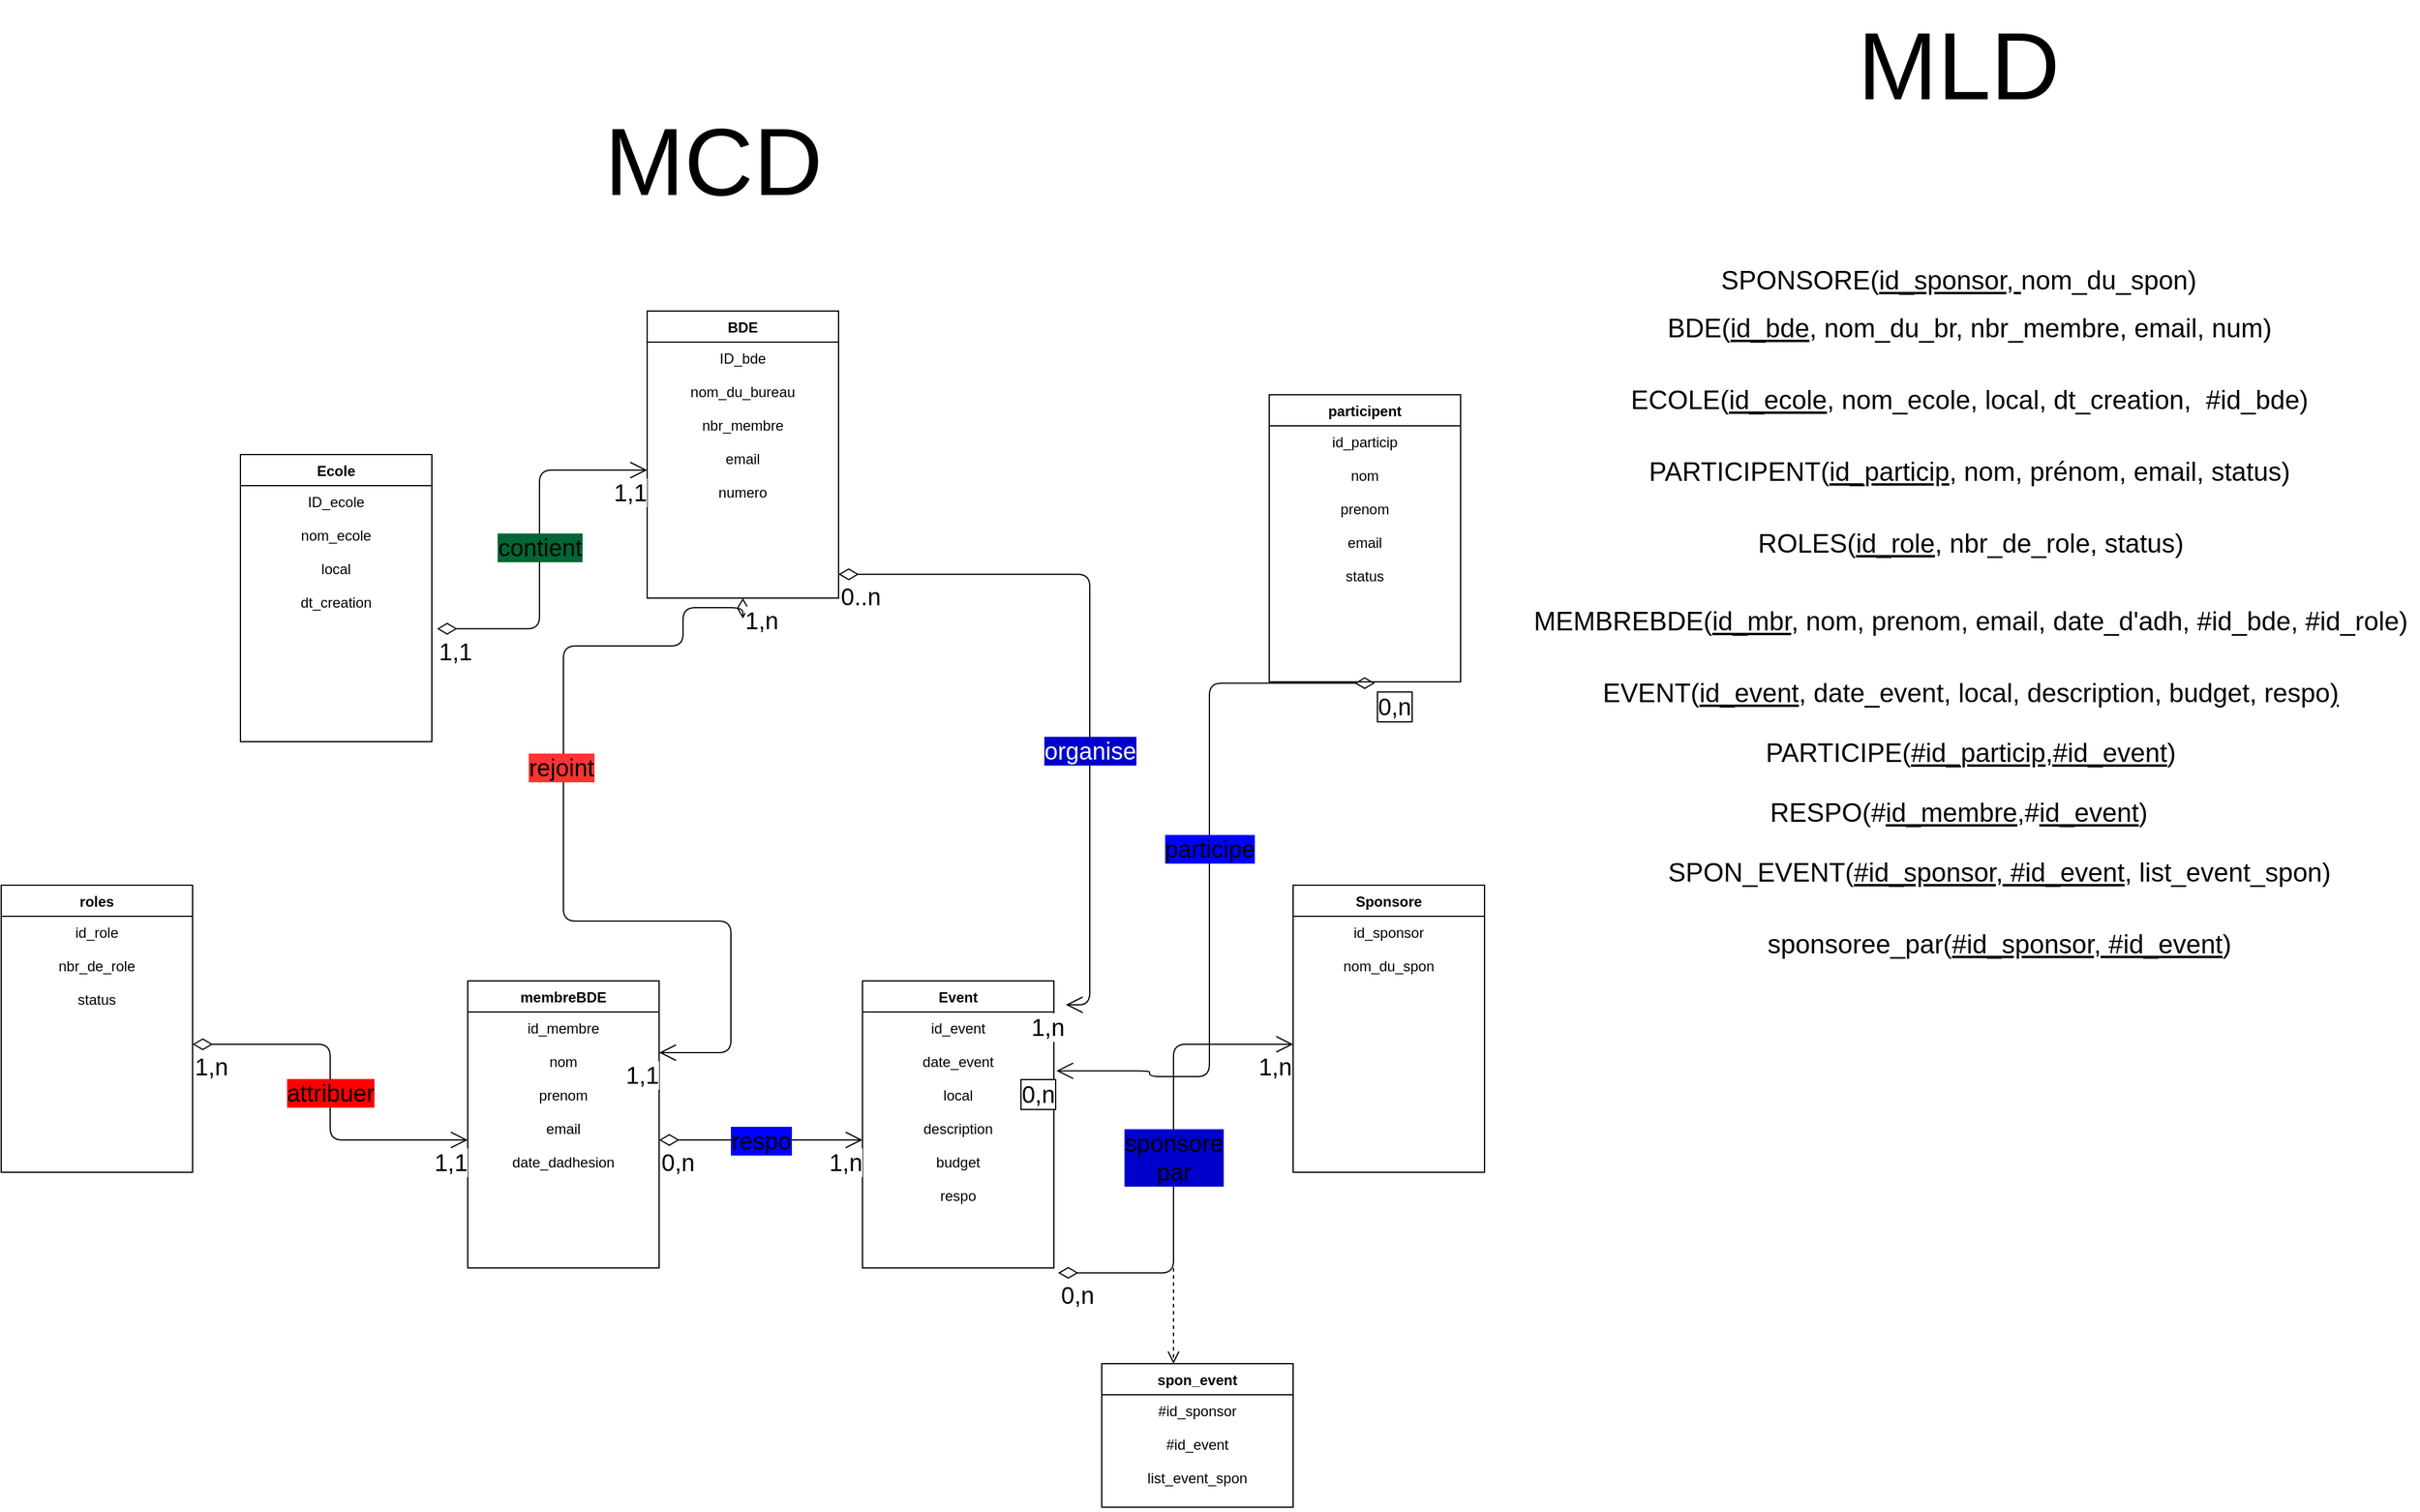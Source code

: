 <mxfile>
    <diagram id="H0yQGbf4NaJOVAjafRQB" name="Page-1">
        <mxGraphModel dx="1840" dy="1738" grid="1" gridSize="10" guides="1" tooltips="1" connect="1" arrows="1" fold="1" page="0" pageScale="1" pageWidth="850" pageHeight="1100" math="0" shadow="0">
            <root>
                <mxCell id="0"/>
                <mxCell id="1" parent="0"/>
                <mxCell id="19" value="BDE" style="swimlane;fontStyle=1;align=center;verticalAlign=top;childLayout=stackLayout;horizontal=1;startSize=26;horizontalStack=0;resizeParent=1;resizeParentMax=0;resizeLast=0;collapsible=1;marginBottom=0;" parent="1" vertex="1">
                    <mxGeometry x="460" y="-320" width="160" height="240" as="geometry">
                        <mxRectangle x="400" y="-120" width="70" height="30" as="alternateBounds"/>
                    </mxGeometry>
                </mxCell>
                <mxCell id="29" value="ID_bde&#10;&#10;nom_du_bureau&#10;&#10;nbr_membre&#10;&#10;email&#10;&#10;numero&#10;" style="text;strokeColor=none;fillColor=none;align=center;verticalAlign=top;spacingLeft=4;spacingRight=4;overflow=hidden;rotatable=0;points=[[0,0.5],[1,0.5]];portConstraint=eastwest;fontFamily=Helvetica;" parent="19" vertex="1">
                    <mxGeometry y="26" width="160" height="214" as="geometry"/>
                </mxCell>
                <mxCell id="27" value="Ecole" style="swimlane;fontStyle=1;align=center;verticalAlign=top;childLayout=stackLayout;horizontal=1;startSize=26;horizontalStack=0;resizeParent=1;resizeParentMax=0;resizeLast=0;collapsible=1;marginBottom=0;" parent="1" vertex="1">
                    <mxGeometry x="120" y="-200" width="160" height="240" as="geometry"/>
                </mxCell>
                <mxCell id="28" value="ID_ecole&#10;&#10;nom_ecole&#10;&#10;local&#10;&#10;dt_creation&#10;" style="text;strokeColor=none;fillColor=none;align=center;verticalAlign=top;spacingLeft=4;spacingRight=4;overflow=hidden;rotatable=0;points=[[0,0.5],[1,0.5]];portConstraint=eastwest;" parent="27" vertex="1">
                    <mxGeometry y="26" width="160" height="214" as="geometry"/>
                </mxCell>
                <mxCell id="33" value="membreBDE" style="swimlane;fontStyle=1;align=center;verticalAlign=top;childLayout=stackLayout;horizontal=1;startSize=26;horizontalStack=0;resizeParent=1;resizeParentMax=0;resizeLast=0;collapsible=1;marginBottom=0;" parent="1" vertex="1">
                    <mxGeometry x="310" y="240" width="160" height="240" as="geometry"/>
                </mxCell>
                <mxCell id="34" value="id_membre&#10;&#10;nom&#10;&#10;prenom&#10;&#10;email&#10;&#10;date_dadhesion&#10;&#10;" style="text;strokeColor=none;fillColor=none;align=center;verticalAlign=top;spacingLeft=4;spacingRight=4;overflow=hidden;rotatable=0;points=[[0,0.5],[1,0.5]];portConstraint=eastwest;" parent="33" vertex="1">
                    <mxGeometry y="26" width="160" height="214" as="geometry"/>
                </mxCell>
                <mxCell id="36" value="roles" style="swimlane;fontStyle=1;align=center;verticalAlign=top;childLayout=stackLayout;horizontal=1;startSize=26;horizontalStack=0;resizeParent=1;resizeParentMax=0;resizeLast=0;collapsible=1;marginBottom=0;" parent="1" vertex="1">
                    <mxGeometry x="-80" y="160" width="160" height="240" as="geometry"/>
                </mxCell>
                <mxCell id="37" value="id_role&#10;&#10;nbr_de_role&#10;&#10;status" style="text;strokeColor=none;fillColor=none;align=center;verticalAlign=top;spacingLeft=4;spacingRight=4;overflow=hidden;rotatable=0;points=[[0,0.5],[1,0.5]];portConstraint=eastwest;" parent="36" vertex="1">
                    <mxGeometry y="26" width="160" height="214" as="geometry"/>
                </mxCell>
                <mxCell id="39" value="Event" style="swimlane;fontStyle=1;align=center;verticalAlign=top;childLayout=stackLayout;horizontal=1;startSize=26;horizontalStack=0;resizeParent=1;resizeParentMax=0;resizeLast=0;collapsible=1;marginBottom=0;" parent="1" vertex="1">
                    <mxGeometry x="640" y="240" width="160" height="240" as="geometry"/>
                </mxCell>
                <mxCell id="40" value="id_event&#10;&#10;date_event&#10;&#10;local&#10;&#10;description&#10;&#10;budget&#10;&#10;respo&#10;&#10;&#10;" style="text;strokeColor=none;fillColor=none;align=center;verticalAlign=top;spacingLeft=4;spacingRight=4;overflow=hidden;rotatable=0;points=[[0,0.5],[1,0.5]];portConstraint=eastwest;" parent="39" vertex="1">
                    <mxGeometry y="26" width="160" height="214" as="geometry"/>
                </mxCell>
                <mxCell id="42" value="Sponsore" style="swimlane;fontStyle=1;align=center;verticalAlign=top;childLayout=stackLayout;horizontal=1;startSize=26;horizontalStack=0;resizeParent=1;resizeParentMax=0;resizeLast=0;collapsible=1;marginBottom=0;" parent="1" vertex="1">
                    <mxGeometry x="1000" y="160" width="160" height="240" as="geometry"/>
                </mxCell>
                <mxCell id="43" value="id_sponsor&#10;&#10;nom_du_spon&#10;&#10;&#10;" style="text;strokeColor=none;fillColor=none;align=center;verticalAlign=top;spacingLeft=4;spacingRight=4;overflow=hidden;rotatable=0;points=[[0,0.5],[1,0.5]];portConstraint=eastwest;" parent="42" vertex="1">
                    <mxGeometry y="26" width="160" height="214" as="geometry"/>
                </mxCell>
                <mxCell id="68" value="attribuer" style="endArrow=open;html=1;endSize=12;startArrow=diamondThin;startSize=14;startFill=0;edgeStyle=orthogonalEdgeStyle;fontFamily=Helvetica;fontSize=20;exitX=1;exitY=0.5;exitDx=0;exitDy=0;entryX=0;entryY=0.5;entryDx=0;entryDy=0;labelBackgroundColor=#FF0000;" parent="1" source="37" target="34" edge="1">
                    <mxGeometry relative="1" as="geometry">
                        <mxPoint x="550" y="330" as="sourcePoint"/>
                        <mxPoint x="710" y="330" as="targetPoint"/>
                    </mxGeometry>
                </mxCell>
                <mxCell id="69" value="1,n" style="edgeLabel;resizable=0;html=1;align=left;verticalAlign=top;fontFamily=Helvetica;fontSize=20;" parent="68" connectable="0" vertex="1">
                    <mxGeometry x="-1" relative="1" as="geometry"/>
                </mxCell>
                <mxCell id="70" value="1,1" style="edgeLabel;resizable=0;html=1;align=right;verticalAlign=top;fontFamily=Helvetica;fontSize=20;" parent="68" connectable="0" vertex="1">
                    <mxGeometry x="1" relative="1" as="geometry"/>
                </mxCell>
                <mxCell id="72" value="respo" style="endArrow=open;html=1;endSize=12;startArrow=diamondThin;startSize=14;startFill=0;edgeStyle=orthogonalEdgeStyle;fontFamily=Helvetica;fontSize=20;exitX=1;exitY=0.5;exitDx=0;exitDy=0;entryX=0;entryY=0.5;entryDx=0;entryDy=0;labelBackgroundColor=#0000FF;" parent="1" source="34" target="40" edge="1">
                    <mxGeometry relative="1" as="geometry">
                        <mxPoint x="550" y="330" as="sourcePoint"/>
                        <mxPoint x="710" y="330" as="targetPoint"/>
                    </mxGeometry>
                </mxCell>
                <mxCell id="73" value="0,n" style="edgeLabel;resizable=0;html=1;align=left;verticalAlign=top;fontFamily=Helvetica;fontSize=20;" parent="72" connectable="0" vertex="1">
                    <mxGeometry x="-1" relative="1" as="geometry"/>
                </mxCell>
                <mxCell id="74" value="1,n" style="edgeLabel;resizable=0;html=1;align=right;verticalAlign=top;fontFamily=Helvetica;fontSize=20;" parent="72" connectable="0" vertex="1">
                    <mxGeometry x="1" relative="1" as="geometry"/>
                </mxCell>
                <mxCell id="75" value="sponsore&lt;br&gt;par" style="endArrow=open;html=1;endSize=12;startArrow=diamondThin;startSize=14;startFill=0;edgeStyle=orthogonalEdgeStyle;fontFamily=Helvetica;fontSize=20;entryX=0;entryY=0.5;entryDx=0;entryDy=0;exitX=1.022;exitY=1.019;exitDx=0;exitDy=0;exitPerimeter=0;labelBackgroundColor=#0000CC;" parent="1" source="40" target="43" edge="1">
                    <mxGeometry relative="1" as="geometry">
                        <mxPoint x="550" y="330" as="sourcePoint"/>
                        <mxPoint x="710" y="330" as="targetPoint"/>
                    </mxGeometry>
                </mxCell>
                <mxCell id="76" value="0,n" style="edgeLabel;resizable=0;html=1;align=left;verticalAlign=top;fontFamily=Helvetica;fontSize=20;" parent="75" connectable="0" vertex="1">
                    <mxGeometry x="-1" relative="1" as="geometry"/>
                </mxCell>
                <mxCell id="77" value="1,n" style="edgeLabel;resizable=0;html=1;align=right;verticalAlign=top;fontFamily=Helvetica;fontSize=20;" parent="75" connectable="0" vertex="1">
                    <mxGeometry x="1" relative="1" as="geometry"/>
                </mxCell>
                <mxCell id="78" value="" style="endArrow=open;html=1;endSize=12;startArrow=diamondThin;startSize=14;startFill=0;edgeStyle=orthogonalEdgeStyle;fontFamily=Helvetica;fontSize=20;align=center;verticalAlign=top;" parent="1" target="34" edge="1">
                    <mxGeometry relative="1" as="geometry">
                        <mxPoint x="540" y="-80" as="sourcePoint"/>
                        <mxPoint x="520" y="190" as="targetPoint"/>
                        <Array as="points">
                            <mxPoint x="540" y="-72"/>
                            <mxPoint x="490" y="-72"/>
                            <mxPoint x="490" y="-40"/>
                            <mxPoint x="390" y="-40"/>
                            <mxPoint x="390" y="190"/>
                            <mxPoint x="530" y="190"/>
                            <mxPoint x="530" y="300"/>
                        </Array>
                    </mxGeometry>
                </mxCell>
                <mxCell id="79" value="1,n" style="edgeLabel;resizable=0;html=1;align=left;verticalAlign=top;fontFamily=Helvetica;fontSize=20;" parent="78" connectable="0" vertex="1">
                    <mxGeometry x="-1" relative="1" as="geometry"/>
                </mxCell>
                <mxCell id="80" value="1,1" style="edgeLabel;resizable=0;html=1;align=right;verticalAlign=top;fontFamily=Helvetica;fontSize=20;" parent="78" connectable="0" vertex="1">
                    <mxGeometry x="1" relative="1" as="geometry"/>
                </mxCell>
                <mxCell id="87" value="rejoint" style="edgeLabel;html=1;align=center;verticalAlign=middle;resizable=0;points=[];fontSize=20;fontFamily=Helvetica;labelBackgroundColor=#FF3333;" parent="78" vertex="1" connectable="0">
                    <mxGeometry x="-0.295" y="-2" relative="1" as="geometry">
                        <mxPoint y="33" as="offset"/>
                    </mxGeometry>
                </mxCell>
                <mxCell id="81" value="&lt;span style=&quot;&quot;&gt;&lt;font color=&quot;#ffffff&quot;&gt;organise&lt;/font&gt;&lt;/span&gt;" style="endArrow=open;html=1;endSize=12;startArrow=diamondThin;startSize=14;startFill=0;edgeStyle=orthogonalEdgeStyle;fontFamily=Helvetica;fontSize=20;exitX=1;exitY=0.907;exitDx=0;exitDy=0;exitPerimeter=0;labelBackgroundColor=#0000CC;" parent="1" source="29" edge="1">
                    <mxGeometry x="0.206" relative="1" as="geometry">
                        <mxPoint x="550" y="70" as="sourcePoint"/>
                        <mxPoint x="810" y="260" as="targetPoint"/>
                        <Array as="points">
                            <mxPoint x="830" y="-100"/>
                            <mxPoint x="830" y="260"/>
                        </Array>
                        <mxPoint y="1" as="offset"/>
                    </mxGeometry>
                </mxCell>
                <mxCell id="82" value="0..n" style="edgeLabel;resizable=0;html=1;align=left;verticalAlign=top;fontFamily=Helvetica;fontSize=20;" parent="81" connectable="0" vertex="1">
                    <mxGeometry x="-1" relative="1" as="geometry"/>
                </mxCell>
                <mxCell id="83" value="1,n" style="edgeLabel;resizable=0;html=1;align=right;verticalAlign=top;fontFamily=Helvetica;fontSize=20;" parent="81" connectable="0" vertex="1">
                    <mxGeometry x="1" relative="1" as="geometry"/>
                </mxCell>
                <mxCell id="84" value="contient" style="endArrow=open;html=1;endSize=12;startArrow=diamondThin;startSize=14;startFill=0;edgeStyle=orthogonalEdgeStyle;fontFamily=Helvetica;fontSize=20;exitX=1.027;exitY=0.559;exitDx=0;exitDy=0;exitPerimeter=0;entryX=0;entryY=0.5;entryDx=0;entryDy=0;labelBackgroundColor=#006633;" parent="1" source="28" target="29" edge="1">
                    <mxGeometry relative="1" as="geometry">
                        <mxPoint x="550" y="-140" as="sourcePoint"/>
                        <mxPoint x="710" y="-140" as="targetPoint"/>
                    </mxGeometry>
                </mxCell>
                <mxCell id="85" value="1,1" style="edgeLabel;resizable=0;html=1;align=left;verticalAlign=top;fontFamily=Helvetica;fontSize=20;" parent="84" connectable="0" vertex="1">
                    <mxGeometry x="-1" relative="1" as="geometry"/>
                </mxCell>
                <mxCell id="86" value="1,1" style="edgeLabel;resizable=0;html=1;align=right;verticalAlign=top;fontFamily=Helvetica;fontSize=20;" parent="84" connectable="0" vertex="1">
                    <mxGeometry x="1" relative="1" as="geometry"/>
                </mxCell>
                <mxCell id="88" value="" style="html=1;verticalAlign=bottom;endArrow=open;dashed=1;endSize=8;fontFamily=Helvetica;fontSize=20;" parent="1" edge="1">
                    <mxGeometry relative="1" as="geometry">
                        <mxPoint x="900" y="480" as="sourcePoint"/>
                        <mxPoint x="900" y="560" as="targetPoint"/>
                    </mxGeometry>
                </mxCell>
                <mxCell id="92" value="participent" style="swimlane;fontStyle=1;align=center;verticalAlign=top;childLayout=stackLayout;horizontal=1;startSize=26;horizontalStack=0;resizeParent=1;resizeParentMax=0;resizeLast=0;collapsible=1;marginBottom=0;" parent="1" vertex="1">
                    <mxGeometry x="980" y="-250" width="160" height="240" as="geometry"/>
                </mxCell>
                <mxCell id="93" value="id_particip&#10;&#10;nom&#10;&#10;prenom&#10;&#10;email&#10;&#10;status&#10;&#10;" style="text;strokeColor=none;fillColor=none;align=center;verticalAlign=top;spacingLeft=4;spacingRight=4;overflow=hidden;rotatable=0;points=[[0,0.5],[1,0.5]];portConstraint=eastwest;" parent="92" vertex="1">
                    <mxGeometry y="26" width="160" height="214" as="geometry"/>
                </mxCell>
                <mxCell id="94" value="participe" style="endArrow=open;html=1;endSize=12;startArrow=diamondThin;startSize=14;startFill=0;edgeStyle=orthogonalEdgeStyle;fontFamily=Helvetica;fontSize=20;exitX=0.552;exitY=1.005;exitDx=0;exitDy=0;exitPerimeter=0;verticalAlign=top;entryX=1.013;entryY=0.23;entryDx=0;entryDy=0;entryPerimeter=0;labelBackgroundColor=#0000FF;" parent="1" source="93" target="40" edge="1">
                    <mxGeometry x="-0.142" relative="1" as="geometry">
                        <mxPoint x="530" y="140" as="sourcePoint"/>
                        <mxPoint x="880" y="260" as="targetPoint"/>
                        <Array as="points">
                            <mxPoint x="930" y="-9"/>
                            <mxPoint x="930" y="320"/>
                            <mxPoint x="880" y="320"/>
                            <mxPoint x="880" y="315"/>
                        </Array>
                        <mxPoint y="1" as="offset"/>
                    </mxGeometry>
                </mxCell>
                <mxCell id="95" value="0,n" style="edgeLabel;resizable=0;html=1;align=left;verticalAlign=top;fontFamily=Helvetica;fontSize=20;labelBorderColor=default;" parent="94" connectable="0" vertex="1">
                    <mxGeometry x="-1" relative="1" as="geometry"/>
                </mxCell>
                <mxCell id="96" value="0,n" style="edgeLabel;resizable=0;html=1;align=right;verticalAlign=top;fontFamily=Helvetica;fontSize=20;imageAlign=left;labelBorderColor=default;" parent="94" connectable="0" vertex="1">
                    <mxGeometry x="1" relative="1" as="geometry"/>
                </mxCell>
                <mxCell id="104" value="spon_event" style="swimlane;fontStyle=1;align=center;verticalAlign=top;childLayout=stackLayout;horizontal=1;startSize=26;horizontalStack=0;resizeParent=1;resizeParentMax=0;resizeLast=0;collapsible=1;marginBottom=0;" parent="1" vertex="1">
                    <mxGeometry x="840" y="560" width="160" height="120" as="geometry"/>
                </mxCell>
                <mxCell id="105" value="#id_sponsor&#10;&#10;#id_event&#10;&#10;list_event_spon" style="text;strokeColor=none;fillColor=none;align=center;verticalAlign=top;spacingLeft=4;spacingRight=4;overflow=hidden;rotatable=0;points=[[0,0.5],[1,0.5]];portConstraint=eastwest;" parent="104" vertex="1">
                    <mxGeometry y="26" width="160" height="94" as="geometry"/>
                </mxCell>
                <mxCell id="159" value="PARTICIPENT(&lt;u style=&quot;font-size: 22px;&quot;&gt;id_particip&lt;/u&gt;, nom, prénom, email, status)" style="text;html=1;align=center;verticalAlign=middle;resizable=0;points=[];autosize=1;strokeColor=none;fillColor=none;fontSize=22;fontFamily=Helvetica;" parent="1" vertex="1">
                    <mxGeometry x="1285" y="-205" width="560" height="40" as="geometry"/>
                </mxCell>
                <mxCell id="160" value="BDE(&lt;u style=&quot;font-size: 22px;&quot;&gt;id_bde&lt;/u&gt;, nom_du_br, nbr_membre, email, num)" style="text;html=1;align=center;verticalAlign=middle;resizable=0;points=[];autosize=1;strokeColor=none;fillColor=none;fontSize=22;fontFamily=Helvetica;" parent="1" vertex="1">
                    <mxGeometry x="1300" y="-325" width="530" height="40" as="geometry"/>
                </mxCell>
                <mxCell id="161" value="ROLES(&lt;u style=&quot;font-size: 22px;&quot;&gt;id_role&lt;/u&gt;, nbr_de_role, status)" style="text;html=1;align=center;verticalAlign=middle;resizable=0;points=[];autosize=1;strokeColor=none;fillColor=none;fontSize=22;fontFamily=Helvetica;" parent="1" vertex="1">
                    <mxGeometry x="1376" y="-145" width="380" height="40" as="geometry"/>
                </mxCell>
                <mxCell id="162" value="ECOLE(&lt;u style=&quot;font-size: 22px;&quot;&gt;id_ecole&lt;/u&gt;, nom_ecole, local, dt_creation,&amp;nbsp; #id_bde)" style="text;html=1;align=center;verticalAlign=middle;resizable=0;points=[];autosize=1;strokeColor=none;fillColor=none;fontSize=22;fontFamily=Helvetica;" parent="1" vertex="1">
                    <mxGeometry x="1270" y="-265" width="590" height="40" as="geometry"/>
                </mxCell>
                <mxCell id="163" value="MEMBREBDE(&lt;span style=&quot;font-size: 22px;&quot;&gt;&lt;u&gt;id_mbr&lt;/u&gt;&lt;/span&gt;, nom, prenom, email, date_d'adh, #id_bde, #id_role)" style="text;html=1;align=center;verticalAlign=middle;resizable=0;points=[];autosize=1;strokeColor=none;fillColor=none;fontSize=22;fontFamily=Helvetica;" parent="1" vertex="1">
                    <mxGeometry x="1191" y="-80" width="750" height="40" as="geometry"/>
                </mxCell>
                <mxCell id="164" value="&lt;font style=&quot;font-size: 22px;&quot;&gt;EVENT(&lt;u style=&quot;font-size: 22px;&quot;&gt;id_event&lt;/u&gt;, date_event, local, description, budget, respo&lt;u&gt;)&lt;/u&gt;&lt;/font&gt;" style="text;html=1;align=center;verticalAlign=middle;resizable=0;points=[];autosize=1;strokeColor=none;fillColor=none;fontSize=22;fontFamily=Helvetica;" parent="1" vertex="1">
                    <mxGeometry x="1246" y="-20" width="640" height="40" as="geometry"/>
                </mxCell>
                <mxCell id="168" value="&lt;font style=&quot;font-size: 22px;&quot;&gt;PARTICIPE(&lt;u&gt;#&lt;span style=&quot;font-size: 22px;&quot;&gt;id_particip&lt;/span&gt;,#&lt;span style=&quot;font-size: 22px;&quot;&gt;id_event&lt;/span&gt;&lt;/u&gt;)&lt;/font&gt;" style="text;html=1;align=center;verticalAlign=middle;resizable=0;points=[];autosize=1;strokeColor=none;fillColor=none;fontSize=22;fontFamily=Helvetica;" parent="1" vertex="1">
                    <mxGeometry x="1381" y="30" width="370" height="40" as="geometry"/>
                </mxCell>
                <mxCell id="171" value="&lt;font style=&quot;font-size: 22px;&quot;&gt;RESPO(#&lt;u style=&quot;font-size: 22px;&quot;&gt;id_membre&lt;/u&gt;,#&lt;u style=&quot;font-size: 22px;&quot;&gt;id_event&lt;/u&gt;)&lt;/font&gt;" style="text;html=1;align=center;verticalAlign=middle;resizable=0;points=[];autosize=1;strokeColor=none;fillColor=none;fontSize=22;fontFamily=Helvetica;" parent="1" vertex="1">
                    <mxGeometry x="1386" y="80" width="340" height="40" as="geometry"/>
                </mxCell>
                <mxCell id="172" value="SPON_EVENT(&lt;u&gt;&lt;span style=&quot;font-size: 22px;&quot;&gt;#id_sponsor&lt;/span&gt;, #id_event&lt;/u&gt;, list_event_spon)" style="text;html=1;align=center;verticalAlign=middle;resizable=0;points=[];autosize=1;strokeColor=none;fillColor=none;fontSize=22;fontFamily=Helvetica;" parent="1" vertex="1">
                    <mxGeometry x="1300" y="130" width="580" height="40" as="geometry"/>
                </mxCell>
                <mxCell id="173" value="&lt;font style=&quot;font-size: 22px;&quot;&gt;SPONSORE(&lt;u style=&quot;font-size: 22px;&quot;&gt;id_sponsor&lt;/u&gt;,&lt;u style=&quot;font-size: 22px;&quot;&gt;&amp;nbsp;&lt;/u&gt;nom_du_spon)&lt;/font&gt;" style="text;html=1;align=center;verticalAlign=middle;resizable=0;points=[];autosize=1;strokeColor=none;fillColor=none;fontSize=22;fontFamily=Helvetica;" parent="1" vertex="1">
                    <mxGeometry x="1346" y="-365" width="420" height="40" as="geometry"/>
                </mxCell>
                <mxCell id="174" value="&lt;span style=&quot;font-size: 80px;&quot;&gt;MCD&lt;/span&gt;" style="text;html=1;align=center;verticalAlign=middle;resizable=0;points=[];autosize=1;strokeColor=none;fillColor=none;fontSize=80;" parent="1" vertex="1">
                    <mxGeometry x="410" y="-500" width="210" height="110" as="geometry"/>
                </mxCell>
                <mxCell id="175" value="&lt;span style=&quot;font-size: 80px;&quot;&gt;MLD&lt;/span&gt;" style="text;html=1;align=center;verticalAlign=middle;resizable=0;points=[];autosize=1;strokeColor=none;fillColor=none;fontSize=80;" parent="1" vertex="1">
                    <mxGeometry x="1461" y="-580" width="190" height="110" as="geometry"/>
                </mxCell>
                <mxCell id="176" value="sponsoree_par(&lt;u&gt;&lt;span style=&quot;font-size: 22px;&quot;&gt;#id_sponsor&lt;/span&gt;, #id_event&lt;/u&gt;)" style="text;html=1;align=center;verticalAlign=middle;resizable=0;points=[];autosize=1;strokeColor=none;fillColor=none;fontSize=22;fontFamily=Helvetica;" vertex="1" parent="1">
                    <mxGeometry x="1385" y="190" width="410" height="40" as="geometry"/>
                </mxCell>
            </root>
        </mxGraphModel>
    </diagram>
</mxfile>
